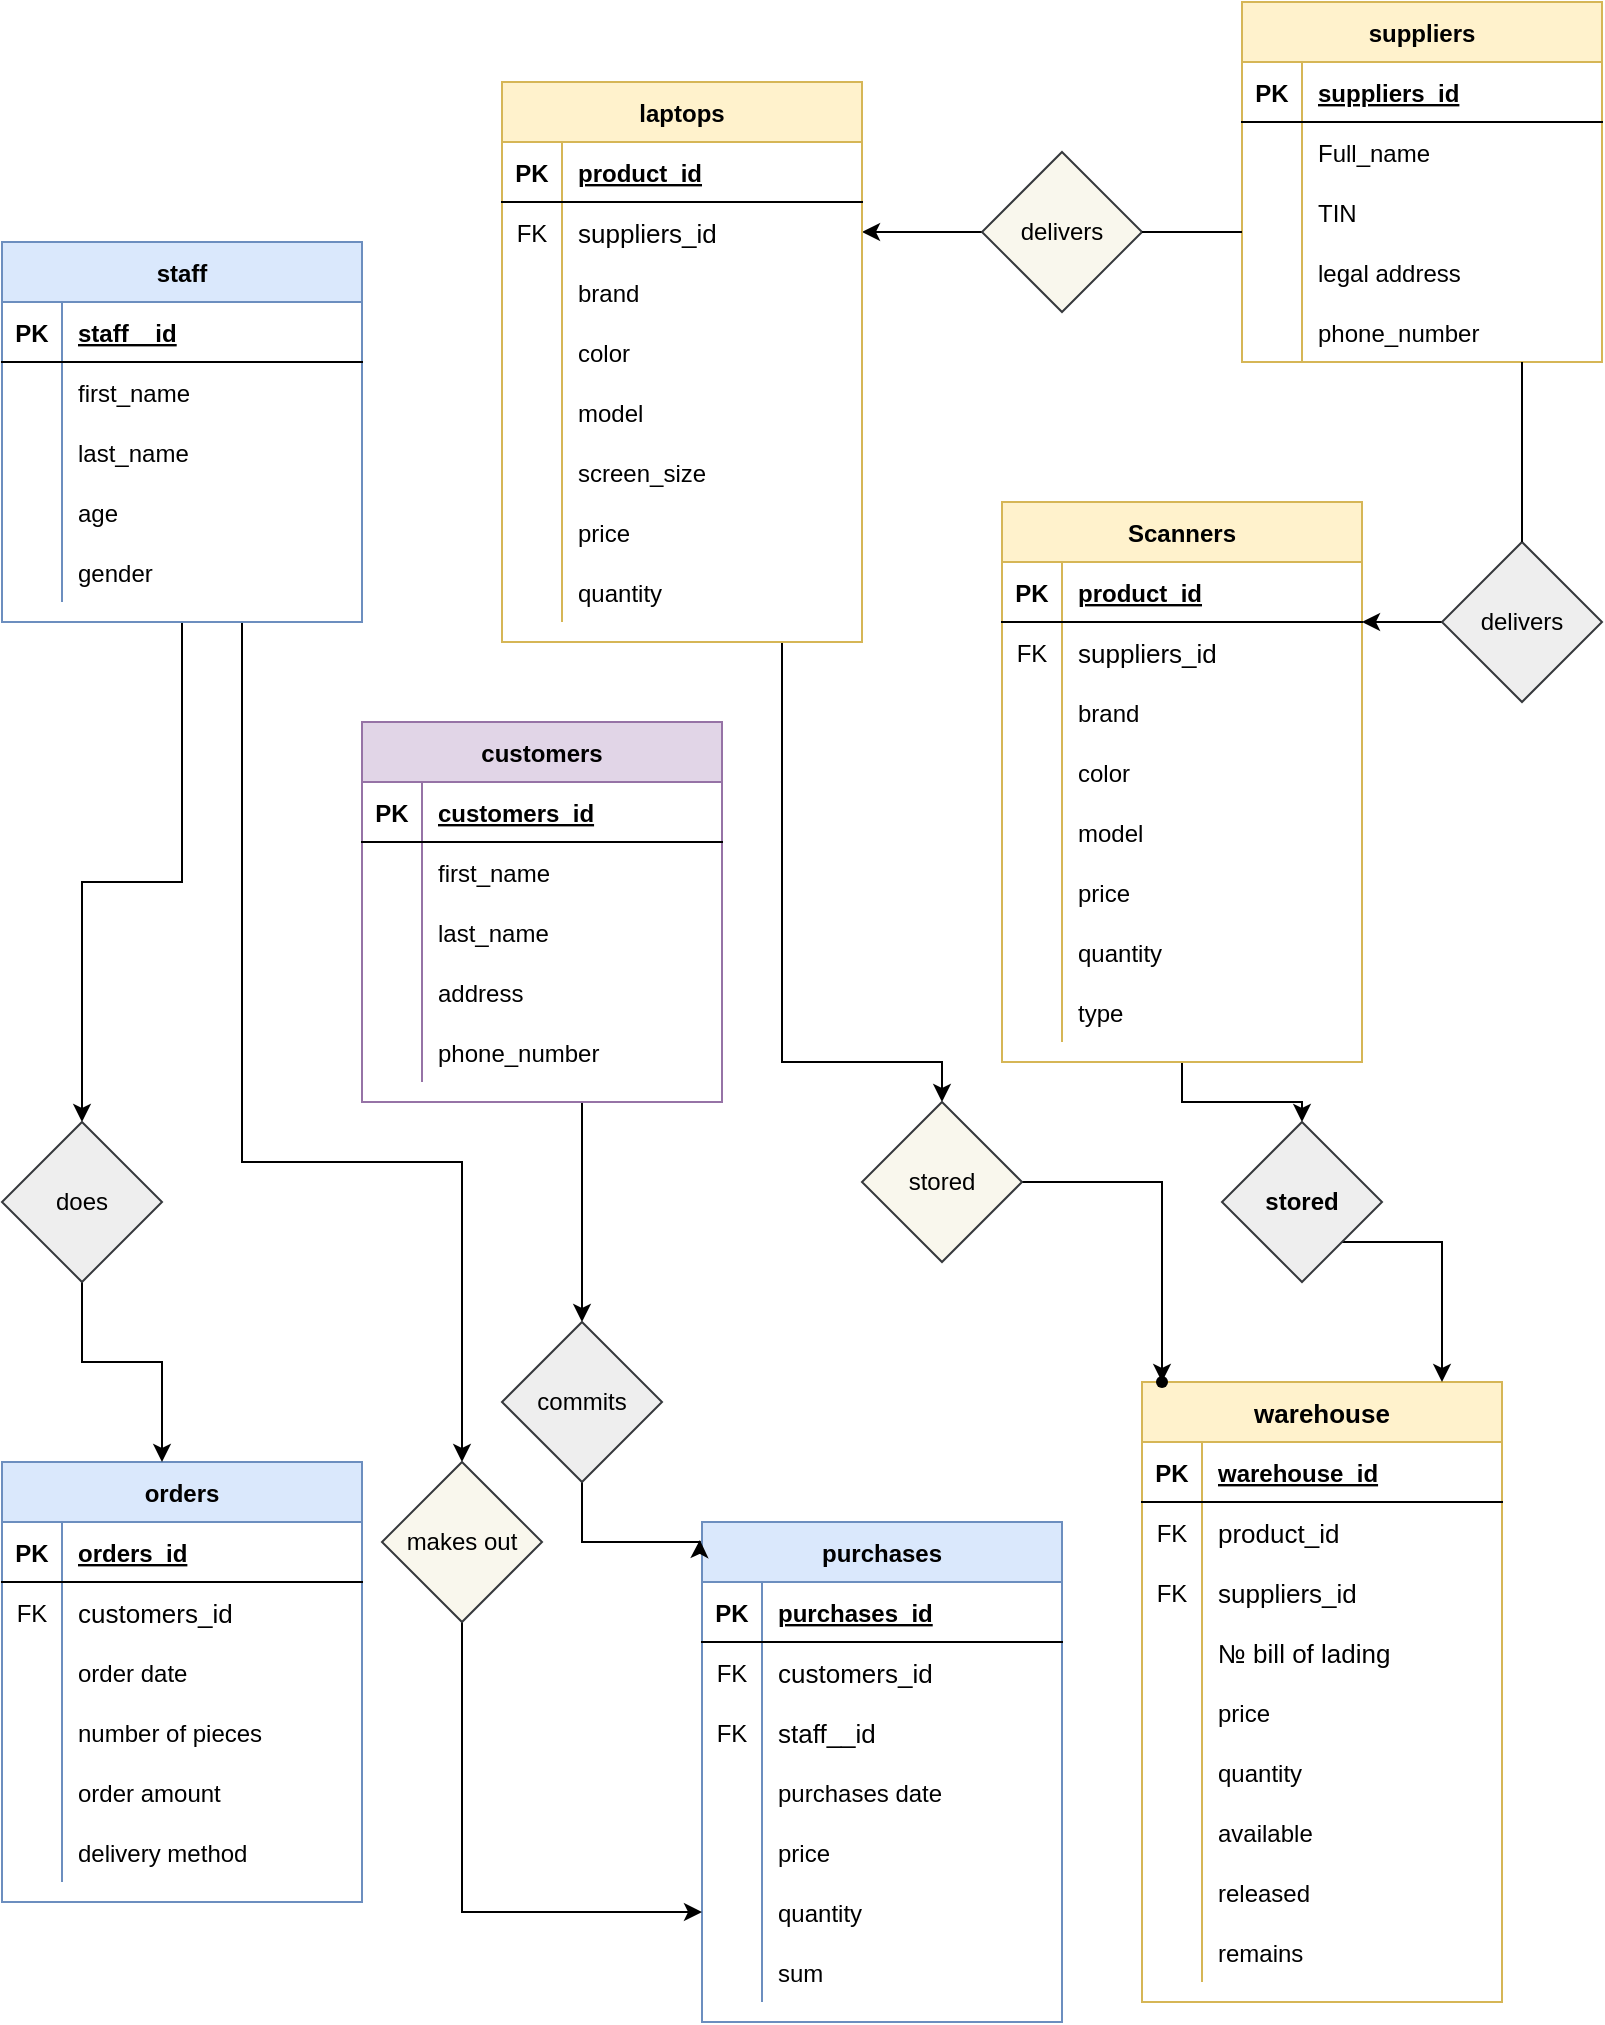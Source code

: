 <mxfile version="15.5.8" type="github">
  <diagram id="R2lEEEUBdFMjLlhIrx00" name="Page-1">
    <mxGraphModel dx="868" dy="482" grid="1" gridSize="10" guides="1" tooltips="1" connect="1" arrows="1" fold="1" page="1" pageScale="1" pageWidth="850" pageHeight="1100" math="0" shadow="0" extFonts="Permanent Marker^https://fonts.googleapis.com/css?family=Permanent+Marker">
      <root>
        <mxCell id="0" />
        <mxCell id="1" parent="0" />
        <mxCell id="3idnXpsIZj7mNL8bd7mM-199" value="" style="edgeStyle=orthogonalEdgeStyle;rounded=0;orthogonalLoop=1;jettySize=auto;html=1;startArrow=none;" edge="1" parent="1" source="3idnXpsIZj7mNL8bd7mM-201" target="3idnXpsIZj7mNL8bd7mM-93">
          <mxGeometry relative="1" as="geometry">
            <Array as="points">
              <mxPoint x="500" y="155" />
              <mxPoint x="500" y="155" />
            </Array>
          </mxGeometry>
        </mxCell>
        <mxCell id="3idnXpsIZj7mNL8bd7mM-200" value="" style="edgeStyle=orthogonalEdgeStyle;rounded=0;orthogonalLoop=1;jettySize=auto;html=1;startArrow=none;" edge="1" parent="1" source="3idnXpsIZj7mNL8bd7mM-204" target="3idnXpsIZj7mNL8bd7mM-165">
          <mxGeometry relative="1" as="geometry">
            <Array as="points">
              <mxPoint x="750" y="380" />
            </Array>
          </mxGeometry>
        </mxCell>
        <mxCell id="3idnXpsIZj7mNL8bd7mM-1" value="suppliers" style="shape=table;startSize=30;container=1;collapsible=1;childLayout=tableLayout;fixedRows=1;rowLines=0;fontStyle=1;align=center;resizeLast=1;fillColor=#fff2cc;strokeColor=#d6b656;" vertex="1" parent="1">
          <mxGeometry x="650" y="40" width="180" height="180" as="geometry" />
        </mxCell>
        <mxCell id="3idnXpsIZj7mNL8bd7mM-2" value="" style="shape=partialRectangle;collapsible=0;dropTarget=0;pointerEvents=0;fillColor=none;top=0;left=0;bottom=1;right=0;points=[[0,0.5],[1,0.5]];portConstraint=eastwest;" vertex="1" parent="3idnXpsIZj7mNL8bd7mM-1">
          <mxGeometry y="30" width="180" height="30" as="geometry" />
        </mxCell>
        <mxCell id="3idnXpsIZj7mNL8bd7mM-3" value="PK" style="shape=partialRectangle;connectable=0;fillColor=none;top=0;left=0;bottom=0;right=0;fontStyle=1;overflow=hidden;" vertex="1" parent="3idnXpsIZj7mNL8bd7mM-2">
          <mxGeometry width="30" height="30" as="geometry">
            <mxRectangle width="30" height="30" as="alternateBounds" />
          </mxGeometry>
        </mxCell>
        <mxCell id="3idnXpsIZj7mNL8bd7mM-4" value="suppliers_id" style="shape=partialRectangle;connectable=0;fillColor=none;top=0;left=0;bottom=0;right=0;align=left;spacingLeft=6;fontStyle=5;overflow=hidden;" vertex="1" parent="3idnXpsIZj7mNL8bd7mM-2">
          <mxGeometry x="30" width="150" height="30" as="geometry">
            <mxRectangle width="150" height="30" as="alternateBounds" />
          </mxGeometry>
        </mxCell>
        <mxCell id="3idnXpsIZj7mNL8bd7mM-5" value="" style="shape=partialRectangle;collapsible=0;dropTarget=0;pointerEvents=0;fillColor=none;top=0;left=0;bottom=0;right=0;points=[[0,0.5],[1,0.5]];portConstraint=eastwest;" vertex="1" parent="3idnXpsIZj7mNL8bd7mM-1">
          <mxGeometry y="60" width="180" height="30" as="geometry" />
        </mxCell>
        <mxCell id="3idnXpsIZj7mNL8bd7mM-6" value="" style="shape=partialRectangle;connectable=0;fillColor=none;top=0;left=0;bottom=0;right=0;editable=1;overflow=hidden;" vertex="1" parent="3idnXpsIZj7mNL8bd7mM-5">
          <mxGeometry width="30" height="30" as="geometry">
            <mxRectangle width="30" height="30" as="alternateBounds" />
          </mxGeometry>
        </mxCell>
        <mxCell id="3idnXpsIZj7mNL8bd7mM-7" value="Full_name" style="shape=partialRectangle;connectable=0;fillColor=none;top=0;left=0;bottom=0;right=0;align=left;spacingLeft=6;overflow=hidden;" vertex="1" parent="3idnXpsIZj7mNL8bd7mM-5">
          <mxGeometry x="30" width="150" height="30" as="geometry">
            <mxRectangle width="150" height="30" as="alternateBounds" />
          </mxGeometry>
        </mxCell>
        <mxCell id="3idnXpsIZj7mNL8bd7mM-8" value="" style="shape=partialRectangle;collapsible=0;dropTarget=0;pointerEvents=0;fillColor=none;top=0;left=0;bottom=0;right=0;points=[[0,0.5],[1,0.5]];portConstraint=eastwest;" vertex="1" parent="3idnXpsIZj7mNL8bd7mM-1">
          <mxGeometry y="90" width="180" height="30" as="geometry" />
        </mxCell>
        <mxCell id="3idnXpsIZj7mNL8bd7mM-9" value="" style="shape=partialRectangle;connectable=0;fillColor=none;top=0;left=0;bottom=0;right=0;editable=1;overflow=hidden;" vertex="1" parent="3idnXpsIZj7mNL8bd7mM-8">
          <mxGeometry width="30" height="30" as="geometry">
            <mxRectangle width="30" height="30" as="alternateBounds" />
          </mxGeometry>
        </mxCell>
        <mxCell id="3idnXpsIZj7mNL8bd7mM-10" value="TIN" style="shape=partialRectangle;connectable=0;fillColor=none;top=0;left=0;bottom=0;right=0;align=left;spacingLeft=6;overflow=hidden;" vertex="1" parent="3idnXpsIZj7mNL8bd7mM-8">
          <mxGeometry x="30" width="150" height="30" as="geometry">
            <mxRectangle width="150" height="30" as="alternateBounds" />
          </mxGeometry>
        </mxCell>
        <mxCell id="3idnXpsIZj7mNL8bd7mM-11" value="" style="shape=partialRectangle;collapsible=0;dropTarget=0;pointerEvents=0;fillColor=none;top=0;left=0;bottom=0;right=0;points=[[0,0.5],[1,0.5]];portConstraint=eastwest;" vertex="1" parent="3idnXpsIZj7mNL8bd7mM-1">
          <mxGeometry y="120" width="180" height="30" as="geometry" />
        </mxCell>
        <mxCell id="3idnXpsIZj7mNL8bd7mM-12" value="&#xa;&#xa;&#xa;&#xa;&#xa;" style="shape=partialRectangle;connectable=0;fillColor=none;top=0;left=0;bottom=0;right=0;editable=1;overflow=hidden;" vertex="1" parent="3idnXpsIZj7mNL8bd7mM-11">
          <mxGeometry width="30" height="30" as="geometry">
            <mxRectangle width="30" height="30" as="alternateBounds" />
          </mxGeometry>
        </mxCell>
        <mxCell id="3idnXpsIZj7mNL8bd7mM-13" value="legal address" style="shape=partialRectangle;connectable=0;fillColor=none;top=0;left=0;bottom=0;right=0;align=left;spacingLeft=6;overflow=hidden;" vertex="1" parent="3idnXpsIZj7mNL8bd7mM-11">
          <mxGeometry x="30" width="150" height="30" as="geometry">
            <mxRectangle width="150" height="30" as="alternateBounds" />
          </mxGeometry>
        </mxCell>
        <mxCell id="3idnXpsIZj7mNL8bd7mM-66" value="" style="shape=partialRectangle;collapsible=0;dropTarget=0;pointerEvents=0;fillColor=none;top=0;left=0;bottom=0;right=0;points=[[0,0.5],[1,0.5]];portConstraint=eastwest;" vertex="1" parent="3idnXpsIZj7mNL8bd7mM-1">
          <mxGeometry y="150" width="180" height="30" as="geometry" />
        </mxCell>
        <mxCell id="3idnXpsIZj7mNL8bd7mM-67" value="" style="shape=partialRectangle;connectable=0;fillColor=none;top=0;left=0;bottom=0;right=0;editable=1;overflow=hidden;" vertex="1" parent="3idnXpsIZj7mNL8bd7mM-66">
          <mxGeometry width="30" height="30" as="geometry">
            <mxRectangle width="30" height="30" as="alternateBounds" />
          </mxGeometry>
        </mxCell>
        <mxCell id="3idnXpsIZj7mNL8bd7mM-68" value="phone_number" style="shape=partialRectangle;connectable=0;fillColor=none;top=0;left=0;bottom=0;right=0;align=left;spacingLeft=6;overflow=hidden;" vertex="1" parent="3idnXpsIZj7mNL8bd7mM-66">
          <mxGeometry x="30" width="150" height="30" as="geometry">
            <mxRectangle width="150" height="30" as="alternateBounds" />
          </mxGeometry>
        </mxCell>
        <mxCell id="3idnXpsIZj7mNL8bd7mM-222" style="edgeStyle=orthogonalEdgeStyle;rounded=0;orthogonalLoop=1;jettySize=auto;html=1;exitX=0.5;exitY=1;exitDx=0;exitDy=0;" edge="1" parent="1" source="3idnXpsIZj7mNL8bd7mM-14">
          <mxGeometry relative="1" as="geometry">
            <mxPoint x="260" y="770" as="targetPoint" />
            <Array as="points">
              <mxPoint x="150" y="350" />
              <mxPoint x="150" y="620" />
              <mxPoint x="260" y="620" />
            </Array>
          </mxGeometry>
        </mxCell>
        <mxCell id="3idnXpsIZj7mNL8bd7mM-225" style="edgeStyle=orthogonalEdgeStyle;rounded=0;orthogonalLoop=1;jettySize=auto;html=1;exitX=0.5;exitY=1;exitDx=0;exitDy=0;" edge="1" parent="1" source="3idnXpsIZj7mNL8bd7mM-14">
          <mxGeometry relative="1" as="geometry">
            <mxPoint x="70" y="600" as="targetPoint" />
            <Array as="points">
              <mxPoint x="120" y="480" />
              <mxPoint x="70" y="480" />
            </Array>
          </mxGeometry>
        </mxCell>
        <mxCell id="3idnXpsIZj7mNL8bd7mM-14" value="staff" style="shape=table;startSize=30;container=1;collapsible=1;childLayout=tableLayout;fixedRows=1;rowLines=0;fontStyle=1;align=center;resizeLast=1;fillColor=#dae8fc;strokeColor=#6c8ebf;" vertex="1" parent="1">
          <mxGeometry x="30" y="160" width="180" height="190" as="geometry" />
        </mxCell>
        <mxCell id="3idnXpsIZj7mNL8bd7mM-15" value="" style="shape=partialRectangle;collapsible=0;dropTarget=0;pointerEvents=0;fillColor=none;top=0;left=0;bottom=1;right=0;points=[[0,0.5],[1,0.5]];portConstraint=eastwest;" vertex="1" parent="3idnXpsIZj7mNL8bd7mM-14">
          <mxGeometry y="30" width="180" height="30" as="geometry" />
        </mxCell>
        <mxCell id="3idnXpsIZj7mNL8bd7mM-16" value="PK" style="shape=partialRectangle;connectable=0;fillColor=none;top=0;left=0;bottom=0;right=0;fontStyle=1;overflow=hidden;" vertex="1" parent="3idnXpsIZj7mNL8bd7mM-15">
          <mxGeometry width="30" height="30" as="geometry">
            <mxRectangle width="30" height="30" as="alternateBounds" />
          </mxGeometry>
        </mxCell>
        <mxCell id="3idnXpsIZj7mNL8bd7mM-17" value="staff__id" style="shape=partialRectangle;connectable=0;fillColor=none;top=0;left=0;bottom=0;right=0;align=left;spacingLeft=6;fontStyle=5;overflow=hidden;" vertex="1" parent="3idnXpsIZj7mNL8bd7mM-15">
          <mxGeometry x="30" width="150" height="30" as="geometry">
            <mxRectangle width="150" height="30" as="alternateBounds" />
          </mxGeometry>
        </mxCell>
        <mxCell id="3idnXpsIZj7mNL8bd7mM-18" value="" style="shape=partialRectangle;collapsible=0;dropTarget=0;pointerEvents=0;fillColor=none;top=0;left=0;bottom=0;right=0;points=[[0,0.5],[1,0.5]];portConstraint=eastwest;" vertex="1" parent="3idnXpsIZj7mNL8bd7mM-14">
          <mxGeometry y="60" width="180" height="30" as="geometry" />
        </mxCell>
        <mxCell id="3idnXpsIZj7mNL8bd7mM-19" value="" style="shape=partialRectangle;connectable=0;fillColor=none;top=0;left=0;bottom=0;right=0;editable=1;overflow=hidden;" vertex="1" parent="3idnXpsIZj7mNL8bd7mM-18">
          <mxGeometry width="30" height="30" as="geometry">
            <mxRectangle width="30" height="30" as="alternateBounds" />
          </mxGeometry>
        </mxCell>
        <mxCell id="3idnXpsIZj7mNL8bd7mM-20" value="first_name" style="shape=partialRectangle;connectable=0;fillColor=none;top=0;left=0;bottom=0;right=0;align=left;spacingLeft=6;overflow=hidden;" vertex="1" parent="3idnXpsIZj7mNL8bd7mM-18">
          <mxGeometry x="30" width="150" height="30" as="geometry">
            <mxRectangle width="150" height="30" as="alternateBounds" />
          </mxGeometry>
        </mxCell>
        <mxCell id="3idnXpsIZj7mNL8bd7mM-21" value="" style="shape=partialRectangle;collapsible=0;dropTarget=0;pointerEvents=0;fillColor=none;top=0;left=0;bottom=0;right=0;points=[[0,0.5],[1,0.5]];portConstraint=eastwest;" vertex="1" parent="3idnXpsIZj7mNL8bd7mM-14">
          <mxGeometry y="90" width="180" height="30" as="geometry" />
        </mxCell>
        <mxCell id="3idnXpsIZj7mNL8bd7mM-22" value="" style="shape=partialRectangle;connectable=0;fillColor=none;top=0;left=0;bottom=0;right=0;editable=1;overflow=hidden;" vertex="1" parent="3idnXpsIZj7mNL8bd7mM-21">
          <mxGeometry width="30" height="30" as="geometry">
            <mxRectangle width="30" height="30" as="alternateBounds" />
          </mxGeometry>
        </mxCell>
        <mxCell id="3idnXpsIZj7mNL8bd7mM-23" value="last_name" style="shape=partialRectangle;connectable=0;fillColor=none;top=0;left=0;bottom=0;right=0;align=left;spacingLeft=6;overflow=hidden;" vertex="1" parent="3idnXpsIZj7mNL8bd7mM-21">
          <mxGeometry x="30" width="150" height="30" as="geometry">
            <mxRectangle width="150" height="30" as="alternateBounds" />
          </mxGeometry>
        </mxCell>
        <mxCell id="3idnXpsIZj7mNL8bd7mM-24" value="" style="shape=partialRectangle;collapsible=0;dropTarget=0;pointerEvents=0;fillColor=none;top=0;left=0;bottom=0;right=0;points=[[0,0.5],[1,0.5]];portConstraint=eastwest;" vertex="1" parent="3idnXpsIZj7mNL8bd7mM-14">
          <mxGeometry y="120" width="180" height="30" as="geometry" />
        </mxCell>
        <mxCell id="3idnXpsIZj7mNL8bd7mM-25" value="" style="shape=partialRectangle;connectable=0;fillColor=none;top=0;left=0;bottom=0;right=0;editable=1;overflow=hidden;" vertex="1" parent="3idnXpsIZj7mNL8bd7mM-24">
          <mxGeometry width="30" height="30" as="geometry">
            <mxRectangle width="30" height="30" as="alternateBounds" />
          </mxGeometry>
        </mxCell>
        <mxCell id="3idnXpsIZj7mNL8bd7mM-26" value="age" style="shape=partialRectangle;connectable=0;fillColor=none;top=0;left=0;bottom=0;right=0;align=left;spacingLeft=6;overflow=hidden;" vertex="1" parent="3idnXpsIZj7mNL8bd7mM-24">
          <mxGeometry x="30" width="150" height="30" as="geometry">
            <mxRectangle width="150" height="30" as="alternateBounds" />
          </mxGeometry>
        </mxCell>
        <mxCell id="3idnXpsIZj7mNL8bd7mM-70" value="" style="shape=partialRectangle;collapsible=0;dropTarget=0;pointerEvents=0;fillColor=none;top=0;left=0;bottom=0;right=0;points=[[0,0.5],[1,0.5]];portConstraint=eastwest;" vertex="1" parent="3idnXpsIZj7mNL8bd7mM-14">
          <mxGeometry y="150" width="180" height="30" as="geometry" />
        </mxCell>
        <mxCell id="3idnXpsIZj7mNL8bd7mM-71" value="" style="shape=partialRectangle;connectable=0;fillColor=none;top=0;left=0;bottom=0;right=0;editable=1;overflow=hidden;" vertex="1" parent="3idnXpsIZj7mNL8bd7mM-70">
          <mxGeometry width="30" height="30" as="geometry">
            <mxRectangle width="30" height="30" as="alternateBounds" />
          </mxGeometry>
        </mxCell>
        <mxCell id="3idnXpsIZj7mNL8bd7mM-72" value="gender" style="shape=partialRectangle;connectable=0;fillColor=none;top=0;left=0;bottom=0;right=0;align=left;spacingLeft=6;overflow=hidden;" vertex="1" parent="3idnXpsIZj7mNL8bd7mM-70">
          <mxGeometry x="30" width="150" height="30" as="geometry">
            <mxRectangle width="150" height="30" as="alternateBounds" />
          </mxGeometry>
        </mxCell>
        <mxCell id="3idnXpsIZj7mNL8bd7mM-219" style="edgeStyle=orthogonalEdgeStyle;rounded=0;orthogonalLoop=1;jettySize=auto;html=1;" edge="1" parent="1" source="3idnXpsIZj7mNL8bd7mM-27" target="3idnXpsIZj7mNL8bd7mM-220">
          <mxGeometry relative="1" as="geometry">
            <mxPoint x="290" y="680" as="targetPoint" />
            <Array as="points">
              <mxPoint x="320" y="630" />
              <mxPoint x="320" y="630" />
            </Array>
          </mxGeometry>
        </mxCell>
        <mxCell id="3idnXpsIZj7mNL8bd7mM-27" value="customers" style="shape=table;startSize=30;container=1;collapsible=1;childLayout=tableLayout;fixedRows=1;rowLines=0;fontStyle=1;align=center;resizeLast=1;fillColor=#e1d5e7;strokeColor=#9673a6;" vertex="1" parent="1">
          <mxGeometry x="210" y="400" width="180" height="190" as="geometry" />
        </mxCell>
        <mxCell id="3idnXpsIZj7mNL8bd7mM-28" value="" style="shape=partialRectangle;collapsible=0;dropTarget=0;pointerEvents=0;fillColor=none;top=0;left=0;bottom=1;right=0;points=[[0,0.5],[1,0.5]];portConstraint=eastwest;" vertex="1" parent="3idnXpsIZj7mNL8bd7mM-27">
          <mxGeometry y="30" width="180" height="30" as="geometry" />
        </mxCell>
        <mxCell id="3idnXpsIZj7mNL8bd7mM-29" value="PK" style="shape=partialRectangle;connectable=0;fillColor=none;top=0;left=0;bottom=0;right=0;fontStyle=1;overflow=hidden;" vertex="1" parent="3idnXpsIZj7mNL8bd7mM-28">
          <mxGeometry width="30" height="30" as="geometry">
            <mxRectangle width="30" height="30" as="alternateBounds" />
          </mxGeometry>
        </mxCell>
        <mxCell id="3idnXpsIZj7mNL8bd7mM-30" value="customers_id" style="shape=partialRectangle;connectable=0;fillColor=none;top=0;left=0;bottom=0;right=0;align=left;spacingLeft=6;fontStyle=5;overflow=hidden;" vertex="1" parent="3idnXpsIZj7mNL8bd7mM-28">
          <mxGeometry x="30" width="150" height="30" as="geometry">
            <mxRectangle width="150" height="30" as="alternateBounds" />
          </mxGeometry>
        </mxCell>
        <mxCell id="3idnXpsIZj7mNL8bd7mM-31" value="" style="shape=partialRectangle;collapsible=0;dropTarget=0;pointerEvents=0;fillColor=none;top=0;left=0;bottom=0;right=0;points=[[0,0.5],[1,0.5]];portConstraint=eastwest;" vertex="1" parent="3idnXpsIZj7mNL8bd7mM-27">
          <mxGeometry y="60" width="180" height="30" as="geometry" />
        </mxCell>
        <mxCell id="3idnXpsIZj7mNL8bd7mM-32" value="" style="shape=partialRectangle;connectable=0;fillColor=none;top=0;left=0;bottom=0;right=0;editable=1;overflow=hidden;" vertex="1" parent="3idnXpsIZj7mNL8bd7mM-31">
          <mxGeometry width="30" height="30" as="geometry">
            <mxRectangle width="30" height="30" as="alternateBounds" />
          </mxGeometry>
        </mxCell>
        <mxCell id="3idnXpsIZj7mNL8bd7mM-33" value="first_name" style="shape=partialRectangle;connectable=0;fillColor=none;top=0;left=0;bottom=0;right=0;align=left;spacingLeft=6;overflow=hidden;" vertex="1" parent="3idnXpsIZj7mNL8bd7mM-31">
          <mxGeometry x="30" width="150" height="30" as="geometry">
            <mxRectangle width="150" height="30" as="alternateBounds" />
          </mxGeometry>
        </mxCell>
        <mxCell id="3idnXpsIZj7mNL8bd7mM-34" value="" style="shape=partialRectangle;collapsible=0;dropTarget=0;pointerEvents=0;fillColor=none;top=0;left=0;bottom=0;right=0;points=[[0,0.5],[1,0.5]];portConstraint=eastwest;" vertex="1" parent="3idnXpsIZj7mNL8bd7mM-27">
          <mxGeometry y="90" width="180" height="30" as="geometry" />
        </mxCell>
        <mxCell id="3idnXpsIZj7mNL8bd7mM-35" value="" style="shape=partialRectangle;connectable=0;fillColor=none;top=0;left=0;bottom=0;right=0;editable=1;overflow=hidden;" vertex="1" parent="3idnXpsIZj7mNL8bd7mM-34">
          <mxGeometry width="30" height="30" as="geometry">
            <mxRectangle width="30" height="30" as="alternateBounds" />
          </mxGeometry>
        </mxCell>
        <mxCell id="3idnXpsIZj7mNL8bd7mM-36" value="last_name" style="shape=partialRectangle;connectable=0;fillColor=none;top=0;left=0;bottom=0;right=0;align=left;spacingLeft=6;overflow=hidden;" vertex="1" parent="3idnXpsIZj7mNL8bd7mM-34">
          <mxGeometry x="30" width="150" height="30" as="geometry">
            <mxRectangle width="150" height="30" as="alternateBounds" />
          </mxGeometry>
        </mxCell>
        <mxCell id="3idnXpsIZj7mNL8bd7mM-37" value="" style="shape=partialRectangle;collapsible=0;dropTarget=0;pointerEvents=0;fillColor=none;top=0;left=0;bottom=0;right=0;points=[[0,0.5],[1,0.5]];portConstraint=eastwest;" vertex="1" parent="3idnXpsIZj7mNL8bd7mM-27">
          <mxGeometry y="120" width="180" height="30" as="geometry" />
        </mxCell>
        <mxCell id="3idnXpsIZj7mNL8bd7mM-38" value="" style="shape=partialRectangle;connectable=0;fillColor=none;top=0;left=0;bottom=0;right=0;editable=1;overflow=hidden;" vertex="1" parent="3idnXpsIZj7mNL8bd7mM-37">
          <mxGeometry width="30" height="30" as="geometry">
            <mxRectangle width="30" height="30" as="alternateBounds" />
          </mxGeometry>
        </mxCell>
        <mxCell id="3idnXpsIZj7mNL8bd7mM-39" value="address" style="shape=partialRectangle;connectable=0;fillColor=none;top=0;left=0;bottom=0;right=0;align=left;spacingLeft=6;overflow=hidden;" vertex="1" parent="3idnXpsIZj7mNL8bd7mM-37">
          <mxGeometry x="30" width="150" height="30" as="geometry">
            <mxRectangle width="150" height="30" as="alternateBounds" />
          </mxGeometry>
        </mxCell>
        <mxCell id="3idnXpsIZj7mNL8bd7mM-84" value="" style="shape=partialRectangle;collapsible=0;dropTarget=0;pointerEvents=0;fillColor=none;top=0;left=0;bottom=0;right=0;points=[[0,0.5],[1,0.5]];portConstraint=eastwest;" vertex="1" parent="3idnXpsIZj7mNL8bd7mM-27">
          <mxGeometry y="150" width="180" height="30" as="geometry" />
        </mxCell>
        <mxCell id="3idnXpsIZj7mNL8bd7mM-85" value="" style="shape=partialRectangle;connectable=0;fillColor=none;top=0;left=0;bottom=0;right=0;editable=1;overflow=hidden;" vertex="1" parent="3idnXpsIZj7mNL8bd7mM-84">
          <mxGeometry width="30" height="30" as="geometry">
            <mxRectangle width="30" height="30" as="alternateBounds" />
          </mxGeometry>
        </mxCell>
        <mxCell id="3idnXpsIZj7mNL8bd7mM-86" value="phone_number" style="shape=partialRectangle;connectable=0;fillColor=none;top=0;left=0;bottom=0;right=0;align=left;spacingLeft=6;overflow=hidden;" vertex="1" parent="3idnXpsIZj7mNL8bd7mM-84">
          <mxGeometry x="30" width="150" height="30" as="geometry">
            <mxRectangle width="150" height="30" as="alternateBounds" />
          </mxGeometry>
        </mxCell>
        <mxCell id="3idnXpsIZj7mNL8bd7mM-40" value="orders" style="shape=table;startSize=30;container=1;collapsible=1;childLayout=tableLayout;fixedRows=1;rowLines=0;fontStyle=1;align=center;resizeLast=1;fillColor=#dae8fc;strokeColor=#6c8ebf;" vertex="1" parent="1">
          <mxGeometry x="30" y="770" width="180" height="220" as="geometry" />
        </mxCell>
        <mxCell id="3idnXpsIZj7mNL8bd7mM-41" value="" style="shape=partialRectangle;collapsible=0;dropTarget=0;pointerEvents=0;fillColor=none;top=0;left=0;bottom=1;right=0;points=[[0,0.5],[1,0.5]];portConstraint=eastwest;" vertex="1" parent="3idnXpsIZj7mNL8bd7mM-40">
          <mxGeometry y="30" width="180" height="30" as="geometry" />
        </mxCell>
        <mxCell id="3idnXpsIZj7mNL8bd7mM-42" value="PK" style="shape=partialRectangle;connectable=0;fillColor=none;top=0;left=0;bottom=0;right=0;fontStyle=1;overflow=hidden;" vertex="1" parent="3idnXpsIZj7mNL8bd7mM-41">
          <mxGeometry width="30" height="30" as="geometry">
            <mxRectangle width="30" height="30" as="alternateBounds" />
          </mxGeometry>
        </mxCell>
        <mxCell id="3idnXpsIZj7mNL8bd7mM-43" value="orders_id" style="shape=partialRectangle;connectable=0;fillColor=none;top=0;left=0;bottom=0;right=0;align=left;spacingLeft=6;fontStyle=5;overflow=hidden;" vertex="1" parent="3idnXpsIZj7mNL8bd7mM-41">
          <mxGeometry x="30" width="150" height="30" as="geometry">
            <mxRectangle width="150" height="30" as="alternateBounds" />
          </mxGeometry>
        </mxCell>
        <mxCell id="3idnXpsIZj7mNL8bd7mM-87" value="" style="shape=partialRectangle;collapsible=0;dropTarget=0;pointerEvents=0;fillColor=none;top=0;left=0;bottom=0;right=0;points=[[0,0.5],[1,0.5]];portConstraint=eastwest;" vertex="1" parent="3idnXpsIZj7mNL8bd7mM-40">
          <mxGeometry y="60" width="180" height="30" as="geometry" />
        </mxCell>
        <mxCell id="3idnXpsIZj7mNL8bd7mM-88" value="FK" style="shape=partialRectangle;connectable=0;fillColor=none;top=0;left=0;bottom=0;right=0;fontStyle=0;overflow=hidden;" vertex="1" parent="3idnXpsIZj7mNL8bd7mM-87">
          <mxGeometry width="30" height="30" as="geometry">
            <mxRectangle width="30" height="30" as="alternateBounds" />
          </mxGeometry>
        </mxCell>
        <mxCell id="3idnXpsIZj7mNL8bd7mM-89" value="customers_id" style="shape=partialRectangle;connectable=0;fillColor=none;top=0;left=0;bottom=0;right=0;align=left;spacingLeft=6;fontStyle=0;overflow=hidden;fontSize=13;" vertex="1" parent="3idnXpsIZj7mNL8bd7mM-87">
          <mxGeometry x="30" width="150" height="30" as="geometry">
            <mxRectangle width="150" height="30" as="alternateBounds" />
          </mxGeometry>
        </mxCell>
        <mxCell id="3idnXpsIZj7mNL8bd7mM-44" value="" style="shape=partialRectangle;collapsible=0;dropTarget=0;pointerEvents=0;fillColor=none;top=0;left=0;bottom=0;right=0;points=[[0,0.5],[1,0.5]];portConstraint=eastwest;" vertex="1" parent="3idnXpsIZj7mNL8bd7mM-40">
          <mxGeometry y="90" width="180" height="30" as="geometry" />
        </mxCell>
        <mxCell id="3idnXpsIZj7mNL8bd7mM-45" value="" style="shape=partialRectangle;connectable=0;fillColor=none;top=0;left=0;bottom=0;right=0;editable=1;overflow=hidden;" vertex="1" parent="3idnXpsIZj7mNL8bd7mM-44">
          <mxGeometry width="30" height="30" as="geometry">
            <mxRectangle width="30" height="30" as="alternateBounds" />
          </mxGeometry>
        </mxCell>
        <mxCell id="3idnXpsIZj7mNL8bd7mM-46" value="order date" style="shape=partialRectangle;connectable=0;fillColor=none;top=0;left=0;bottom=0;right=0;align=left;spacingLeft=6;overflow=hidden;" vertex="1" parent="3idnXpsIZj7mNL8bd7mM-44">
          <mxGeometry x="30" width="150" height="30" as="geometry">
            <mxRectangle width="150" height="30" as="alternateBounds" />
          </mxGeometry>
        </mxCell>
        <mxCell id="3idnXpsIZj7mNL8bd7mM-47" value="" style="shape=partialRectangle;collapsible=0;dropTarget=0;pointerEvents=0;fillColor=none;top=0;left=0;bottom=0;right=0;points=[[0,0.5],[1,0.5]];portConstraint=eastwest;" vertex="1" parent="3idnXpsIZj7mNL8bd7mM-40">
          <mxGeometry y="120" width="180" height="30" as="geometry" />
        </mxCell>
        <mxCell id="3idnXpsIZj7mNL8bd7mM-48" value="" style="shape=partialRectangle;connectable=0;fillColor=none;top=0;left=0;bottom=0;right=0;editable=1;overflow=hidden;" vertex="1" parent="3idnXpsIZj7mNL8bd7mM-47">
          <mxGeometry width="30" height="30" as="geometry">
            <mxRectangle width="30" height="30" as="alternateBounds" />
          </mxGeometry>
        </mxCell>
        <mxCell id="3idnXpsIZj7mNL8bd7mM-49" value="number of pieces" style="shape=partialRectangle;connectable=0;fillColor=none;top=0;left=0;bottom=0;right=0;align=left;spacingLeft=6;overflow=hidden;" vertex="1" parent="3idnXpsIZj7mNL8bd7mM-47">
          <mxGeometry x="30" width="150" height="30" as="geometry">
            <mxRectangle width="150" height="30" as="alternateBounds" />
          </mxGeometry>
        </mxCell>
        <mxCell id="3idnXpsIZj7mNL8bd7mM-50" value="" style="shape=partialRectangle;collapsible=0;dropTarget=0;pointerEvents=0;fillColor=none;top=0;left=0;bottom=0;right=0;points=[[0,0.5],[1,0.5]];portConstraint=eastwest;" vertex="1" parent="3idnXpsIZj7mNL8bd7mM-40">
          <mxGeometry y="150" width="180" height="30" as="geometry" />
        </mxCell>
        <mxCell id="3idnXpsIZj7mNL8bd7mM-51" value="" style="shape=partialRectangle;connectable=0;fillColor=none;top=0;left=0;bottom=0;right=0;editable=1;overflow=hidden;" vertex="1" parent="3idnXpsIZj7mNL8bd7mM-50">
          <mxGeometry width="30" height="30" as="geometry">
            <mxRectangle width="30" height="30" as="alternateBounds" />
          </mxGeometry>
        </mxCell>
        <mxCell id="3idnXpsIZj7mNL8bd7mM-52" value="order amount" style="shape=partialRectangle;connectable=0;fillColor=none;top=0;left=0;bottom=0;right=0;align=left;spacingLeft=6;overflow=hidden;" vertex="1" parent="3idnXpsIZj7mNL8bd7mM-50">
          <mxGeometry x="30" width="150" height="30" as="geometry">
            <mxRectangle width="150" height="30" as="alternateBounds" />
          </mxGeometry>
        </mxCell>
        <mxCell id="3idnXpsIZj7mNL8bd7mM-90" value="" style="shape=partialRectangle;collapsible=0;dropTarget=0;pointerEvents=0;fillColor=none;top=0;left=0;bottom=0;right=0;points=[[0,0.5],[1,0.5]];portConstraint=eastwest;" vertex="1" parent="3idnXpsIZj7mNL8bd7mM-40">
          <mxGeometry y="180" width="180" height="30" as="geometry" />
        </mxCell>
        <mxCell id="3idnXpsIZj7mNL8bd7mM-91" value="" style="shape=partialRectangle;connectable=0;fillColor=none;top=0;left=0;bottom=0;right=0;editable=1;overflow=hidden;" vertex="1" parent="3idnXpsIZj7mNL8bd7mM-90">
          <mxGeometry width="30" height="30" as="geometry">
            <mxRectangle width="30" height="30" as="alternateBounds" />
          </mxGeometry>
        </mxCell>
        <mxCell id="3idnXpsIZj7mNL8bd7mM-92" value="delivery method" style="shape=partialRectangle;connectable=0;fillColor=none;top=0;left=0;bottom=0;right=0;align=left;spacingLeft=6;overflow=hidden;" vertex="1" parent="3idnXpsIZj7mNL8bd7mM-90">
          <mxGeometry x="30" width="150" height="30" as="geometry">
            <mxRectangle width="150" height="30" as="alternateBounds" />
          </mxGeometry>
        </mxCell>
        <mxCell id="3idnXpsIZj7mNL8bd7mM-207" value="" style="edgeStyle=orthogonalEdgeStyle;rounded=0;orthogonalLoop=1;jettySize=auto;html=1;entryX=0.5;entryY=0;entryDx=0;entryDy=0;" edge="1" parent="1" source="3idnXpsIZj7mNL8bd7mM-53" target="3idnXpsIZj7mNL8bd7mM-211">
          <mxGeometry relative="1" as="geometry">
            <mxPoint x="430" y="570" as="targetPoint" />
            <Array as="points">
              <mxPoint x="420" y="570" />
              <mxPoint x="500" y="570" />
            </Array>
          </mxGeometry>
        </mxCell>
        <mxCell id="3idnXpsIZj7mNL8bd7mM-53" value="laptops" style="shape=table;startSize=30;container=1;collapsible=1;childLayout=tableLayout;fixedRows=1;rowLines=0;fontStyle=1;align=center;resizeLast=1;fillColor=#fff2cc;strokeColor=#d6b656;" vertex="1" parent="1">
          <mxGeometry x="280" y="80" width="180" height="280" as="geometry" />
        </mxCell>
        <mxCell id="3idnXpsIZj7mNL8bd7mM-54" value="" style="shape=partialRectangle;collapsible=0;dropTarget=0;pointerEvents=0;fillColor=none;top=0;left=0;bottom=1;right=0;points=[[0,0.5],[1,0.5]];portConstraint=eastwest;" vertex="1" parent="3idnXpsIZj7mNL8bd7mM-53">
          <mxGeometry y="30" width="180" height="30" as="geometry" />
        </mxCell>
        <mxCell id="3idnXpsIZj7mNL8bd7mM-55" value="PK" style="shape=partialRectangle;connectable=0;fillColor=none;top=0;left=0;bottom=0;right=0;fontStyle=1;overflow=hidden;" vertex="1" parent="3idnXpsIZj7mNL8bd7mM-54">
          <mxGeometry width="30" height="30" as="geometry">
            <mxRectangle width="30" height="30" as="alternateBounds" />
          </mxGeometry>
        </mxCell>
        <mxCell id="3idnXpsIZj7mNL8bd7mM-56" value="product_id" style="shape=partialRectangle;connectable=0;fillColor=none;top=0;left=0;bottom=0;right=0;align=left;spacingLeft=6;fontStyle=5;overflow=hidden;" vertex="1" parent="3idnXpsIZj7mNL8bd7mM-54">
          <mxGeometry x="30" width="150" height="30" as="geometry">
            <mxRectangle width="150" height="30" as="alternateBounds" />
          </mxGeometry>
        </mxCell>
        <mxCell id="3idnXpsIZj7mNL8bd7mM-93" value="" style="shape=partialRectangle;collapsible=0;dropTarget=0;pointerEvents=0;fillColor=none;top=0;left=0;bottom=0;right=0;points=[[0,0.5],[1,0.5]];portConstraint=eastwest;" vertex="1" parent="3idnXpsIZj7mNL8bd7mM-53">
          <mxGeometry y="60" width="180" height="30" as="geometry" />
        </mxCell>
        <mxCell id="3idnXpsIZj7mNL8bd7mM-94" value="FK" style="shape=partialRectangle;connectable=0;fillColor=none;top=0;left=0;bottom=0;right=0;fontStyle=0;overflow=hidden;" vertex="1" parent="3idnXpsIZj7mNL8bd7mM-93">
          <mxGeometry width="30" height="30" as="geometry">
            <mxRectangle width="30" height="30" as="alternateBounds" />
          </mxGeometry>
        </mxCell>
        <mxCell id="3idnXpsIZj7mNL8bd7mM-95" value="suppliers_id" style="shape=partialRectangle;connectable=0;fillColor=none;top=0;left=0;bottom=0;right=0;align=left;spacingLeft=6;fontStyle=0;overflow=hidden;fontSize=13;" vertex="1" parent="3idnXpsIZj7mNL8bd7mM-93">
          <mxGeometry x="30" width="150" height="30" as="geometry">
            <mxRectangle width="150" height="30" as="alternateBounds" />
          </mxGeometry>
        </mxCell>
        <mxCell id="3idnXpsIZj7mNL8bd7mM-57" value="" style="shape=partialRectangle;collapsible=0;dropTarget=0;pointerEvents=0;fillColor=none;top=0;left=0;bottom=0;right=0;points=[[0,0.5],[1,0.5]];portConstraint=eastwest;" vertex="1" parent="3idnXpsIZj7mNL8bd7mM-53">
          <mxGeometry y="90" width="180" height="30" as="geometry" />
        </mxCell>
        <mxCell id="3idnXpsIZj7mNL8bd7mM-58" value="" style="shape=partialRectangle;connectable=0;fillColor=none;top=0;left=0;bottom=0;right=0;editable=1;overflow=hidden;" vertex="1" parent="3idnXpsIZj7mNL8bd7mM-57">
          <mxGeometry width="30" height="30" as="geometry">
            <mxRectangle width="30" height="30" as="alternateBounds" />
          </mxGeometry>
        </mxCell>
        <mxCell id="3idnXpsIZj7mNL8bd7mM-59" value="brand" style="shape=partialRectangle;connectable=0;fillColor=none;top=0;left=0;bottom=0;right=0;align=left;spacingLeft=6;overflow=hidden;" vertex="1" parent="3idnXpsIZj7mNL8bd7mM-57">
          <mxGeometry x="30" width="150" height="30" as="geometry">
            <mxRectangle width="150" height="30" as="alternateBounds" />
          </mxGeometry>
        </mxCell>
        <mxCell id="3idnXpsIZj7mNL8bd7mM-60" value="" style="shape=partialRectangle;collapsible=0;dropTarget=0;pointerEvents=0;fillColor=none;top=0;left=0;bottom=0;right=0;points=[[0,0.5],[1,0.5]];portConstraint=eastwest;" vertex="1" parent="3idnXpsIZj7mNL8bd7mM-53">
          <mxGeometry y="120" width="180" height="30" as="geometry" />
        </mxCell>
        <mxCell id="3idnXpsIZj7mNL8bd7mM-61" value="" style="shape=partialRectangle;connectable=0;fillColor=none;top=0;left=0;bottom=0;right=0;editable=1;overflow=hidden;" vertex="1" parent="3idnXpsIZj7mNL8bd7mM-60">
          <mxGeometry width="30" height="30" as="geometry">
            <mxRectangle width="30" height="30" as="alternateBounds" />
          </mxGeometry>
        </mxCell>
        <mxCell id="3idnXpsIZj7mNL8bd7mM-62" value="color" style="shape=partialRectangle;connectable=0;fillColor=none;top=0;left=0;bottom=0;right=0;align=left;spacingLeft=6;overflow=hidden;" vertex="1" parent="3idnXpsIZj7mNL8bd7mM-60">
          <mxGeometry x="30" width="150" height="30" as="geometry">
            <mxRectangle width="150" height="30" as="alternateBounds" />
          </mxGeometry>
        </mxCell>
        <mxCell id="3idnXpsIZj7mNL8bd7mM-63" value="" style="shape=partialRectangle;collapsible=0;dropTarget=0;pointerEvents=0;fillColor=none;top=0;left=0;bottom=0;right=0;points=[[0,0.5],[1,0.5]];portConstraint=eastwest;" vertex="1" parent="3idnXpsIZj7mNL8bd7mM-53">
          <mxGeometry y="150" width="180" height="30" as="geometry" />
        </mxCell>
        <mxCell id="3idnXpsIZj7mNL8bd7mM-64" value="" style="shape=partialRectangle;connectable=0;fillColor=none;top=0;left=0;bottom=0;right=0;editable=1;overflow=hidden;" vertex="1" parent="3idnXpsIZj7mNL8bd7mM-63">
          <mxGeometry width="30" height="30" as="geometry">
            <mxRectangle width="30" height="30" as="alternateBounds" />
          </mxGeometry>
        </mxCell>
        <mxCell id="3idnXpsIZj7mNL8bd7mM-65" value="model" style="shape=partialRectangle;connectable=0;fillColor=none;top=0;left=0;bottom=0;right=0;align=left;spacingLeft=6;overflow=hidden;" vertex="1" parent="3idnXpsIZj7mNL8bd7mM-63">
          <mxGeometry x="30" width="150" height="30" as="geometry">
            <mxRectangle width="150" height="30" as="alternateBounds" />
          </mxGeometry>
        </mxCell>
        <mxCell id="3idnXpsIZj7mNL8bd7mM-158" value="" style="shape=partialRectangle;collapsible=0;dropTarget=0;pointerEvents=0;fillColor=none;top=0;left=0;bottom=0;right=0;points=[[0,0.5],[1,0.5]];portConstraint=eastwest;" vertex="1" parent="3idnXpsIZj7mNL8bd7mM-53">
          <mxGeometry y="180" width="180" height="30" as="geometry" />
        </mxCell>
        <mxCell id="3idnXpsIZj7mNL8bd7mM-159" value="" style="shape=partialRectangle;connectable=0;fillColor=none;top=0;left=0;bottom=0;right=0;editable=1;overflow=hidden;" vertex="1" parent="3idnXpsIZj7mNL8bd7mM-158">
          <mxGeometry width="30" height="30" as="geometry">
            <mxRectangle width="30" height="30" as="alternateBounds" />
          </mxGeometry>
        </mxCell>
        <mxCell id="3idnXpsIZj7mNL8bd7mM-160" value="screen_size" style="shape=partialRectangle;connectable=0;fillColor=none;top=0;left=0;bottom=0;right=0;align=left;spacingLeft=6;overflow=hidden;" vertex="1" parent="3idnXpsIZj7mNL8bd7mM-158">
          <mxGeometry x="30" width="150" height="30" as="geometry">
            <mxRectangle width="150" height="30" as="alternateBounds" />
          </mxGeometry>
        </mxCell>
        <mxCell id="3idnXpsIZj7mNL8bd7mM-96" value="" style="shape=partialRectangle;collapsible=0;dropTarget=0;pointerEvents=0;fillColor=none;top=0;left=0;bottom=0;right=0;points=[[0,0.5],[1,0.5]];portConstraint=eastwest;" vertex="1" parent="3idnXpsIZj7mNL8bd7mM-53">
          <mxGeometry y="210" width="180" height="30" as="geometry" />
        </mxCell>
        <mxCell id="3idnXpsIZj7mNL8bd7mM-97" value="" style="shape=partialRectangle;connectable=0;fillColor=none;top=0;left=0;bottom=0;right=0;editable=1;overflow=hidden;" vertex="1" parent="3idnXpsIZj7mNL8bd7mM-96">
          <mxGeometry width="30" height="30" as="geometry">
            <mxRectangle width="30" height="30" as="alternateBounds" />
          </mxGeometry>
        </mxCell>
        <mxCell id="3idnXpsIZj7mNL8bd7mM-98" value="price" style="shape=partialRectangle;connectable=0;fillColor=none;top=0;left=0;bottom=0;right=0;align=left;spacingLeft=6;overflow=hidden;" vertex="1" parent="3idnXpsIZj7mNL8bd7mM-96">
          <mxGeometry x="30" width="150" height="30" as="geometry">
            <mxRectangle width="150" height="30" as="alternateBounds" />
          </mxGeometry>
        </mxCell>
        <mxCell id="3idnXpsIZj7mNL8bd7mM-103" value="" style="shape=partialRectangle;collapsible=0;dropTarget=0;pointerEvents=0;fillColor=none;top=0;left=0;bottom=0;right=0;points=[[0,0.5],[1,0.5]];portConstraint=eastwest;" vertex="1" parent="3idnXpsIZj7mNL8bd7mM-53">
          <mxGeometry y="240" width="180" height="30" as="geometry" />
        </mxCell>
        <mxCell id="3idnXpsIZj7mNL8bd7mM-104" value="" style="shape=partialRectangle;connectable=0;fillColor=none;top=0;left=0;bottom=0;right=0;editable=1;overflow=hidden;" vertex="1" parent="3idnXpsIZj7mNL8bd7mM-103">
          <mxGeometry width="30" height="30" as="geometry">
            <mxRectangle width="30" height="30" as="alternateBounds" />
          </mxGeometry>
        </mxCell>
        <mxCell id="3idnXpsIZj7mNL8bd7mM-105" value="quantity" style="shape=partialRectangle;connectable=0;fillColor=none;top=0;left=0;bottom=0;right=0;align=left;spacingLeft=6;overflow=hidden;" vertex="1" parent="3idnXpsIZj7mNL8bd7mM-103">
          <mxGeometry x="30" width="150" height="30" as="geometry">
            <mxRectangle width="150" height="30" as="alternateBounds" />
          </mxGeometry>
        </mxCell>
        <mxCell id="3idnXpsIZj7mNL8bd7mM-73" value="" style="shape=table;startSize=0;container=1;collapsible=1;childLayout=tableLayout;fixedRows=1;rowLines=0;fontStyle=0;align=center;resizeLast=1;strokeColor=none;fillColor=none;" vertex="1" parent="1">
          <mxGeometry x="340" y="270" width="180" as="geometry">
            <mxRectangle x="340" y="270" width="50" height="40" as="alternateBounds" />
          </mxGeometry>
        </mxCell>
        <mxCell id="3idnXpsIZj7mNL8bd7mM-74" value="" style="shape=partialRectangle;collapsible=0;dropTarget=0;pointerEvents=0;fillColor=none;top=0;left=0;bottom=0;right=0;points=[[0,0.5],[1,0.5]];portConstraint=eastwest;" vertex="1" parent="3idnXpsIZj7mNL8bd7mM-73">
          <mxGeometry width="50" height="30" as="geometry" />
        </mxCell>
        <mxCell id="3idnXpsIZj7mNL8bd7mM-75" value="" style="shape=partialRectangle;connectable=0;fillColor=none;top=0;left=0;bottom=0;right=0;editable=1;overflow=hidden;" vertex="1" parent="3idnXpsIZj7mNL8bd7mM-74">
          <mxGeometry width="30" height="30" as="geometry">
            <mxRectangle width="30" height="30" as="alternateBounds" />
          </mxGeometry>
        </mxCell>
        <mxCell id="3idnXpsIZj7mNL8bd7mM-76" value="" style="shape=partialRectangle;connectable=0;fillColor=none;top=0;left=0;bottom=0;right=0;align=left;spacingLeft=6;overflow=hidden;" vertex="1" parent="3idnXpsIZj7mNL8bd7mM-74">
          <mxGeometry x="30" width="20" height="30" as="geometry">
            <mxRectangle width="20" height="30" as="alternateBounds" />
          </mxGeometry>
        </mxCell>
        <mxCell id="3idnXpsIZj7mNL8bd7mM-106" value="warehouse" style="shape=table;startSize=30;container=1;collapsible=1;childLayout=tableLayout;fixedRows=1;rowLines=0;fontStyle=1;align=center;resizeLast=1;fillColor=#fff2cc;strokeColor=#d6b656;fontSize=13;" vertex="1" parent="1">
          <mxGeometry x="600" y="730" width="180" height="310" as="geometry" />
        </mxCell>
        <mxCell id="3idnXpsIZj7mNL8bd7mM-107" value="" style="shape=partialRectangle;collapsible=0;dropTarget=0;pointerEvents=0;fillColor=none;top=0;left=0;bottom=1;right=0;points=[[0,0.5],[1,0.5]];portConstraint=eastwest;" vertex="1" parent="3idnXpsIZj7mNL8bd7mM-106">
          <mxGeometry y="30" width="180" height="30" as="geometry" />
        </mxCell>
        <mxCell id="3idnXpsIZj7mNL8bd7mM-108" value="PK" style="shape=partialRectangle;connectable=0;fillColor=none;top=0;left=0;bottom=0;right=0;fontStyle=1;overflow=hidden;" vertex="1" parent="3idnXpsIZj7mNL8bd7mM-107">
          <mxGeometry width="30" height="30" as="geometry">
            <mxRectangle width="30" height="30" as="alternateBounds" />
          </mxGeometry>
        </mxCell>
        <mxCell id="3idnXpsIZj7mNL8bd7mM-109" value="warehouse_id" style="shape=partialRectangle;connectable=0;fillColor=none;top=0;left=0;bottom=0;right=0;align=left;spacingLeft=6;fontStyle=5;overflow=hidden;" vertex="1" parent="3idnXpsIZj7mNL8bd7mM-107">
          <mxGeometry x="30" width="150" height="30" as="geometry">
            <mxRectangle width="150" height="30" as="alternateBounds" />
          </mxGeometry>
        </mxCell>
        <mxCell id="3idnXpsIZj7mNL8bd7mM-139" value="" style="shape=partialRectangle;collapsible=0;dropTarget=0;pointerEvents=0;fillColor=none;top=0;left=0;bottom=0;right=0;points=[[0,0.5],[1,0.5]];portConstraint=eastwest;" vertex="1" parent="3idnXpsIZj7mNL8bd7mM-106">
          <mxGeometry y="60" width="180" height="30" as="geometry" />
        </mxCell>
        <mxCell id="3idnXpsIZj7mNL8bd7mM-140" value="FK" style="shape=partialRectangle;connectable=0;fillColor=none;top=0;left=0;bottom=0;right=0;fontStyle=0;overflow=hidden;" vertex="1" parent="3idnXpsIZj7mNL8bd7mM-139">
          <mxGeometry width="30" height="30" as="geometry">
            <mxRectangle width="30" height="30" as="alternateBounds" />
          </mxGeometry>
        </mxCell>
        <mxCell id="3idnXpsIZj7mNL8bd7mM-141" value="product_id" style="shape=partialRectangle;connectable=0;fillColor=none;top=0;left=0;bottom=0;right=0;align=left;spacingLeft=6;fontStyle=0;overflow=hidden;fontSize=13;" vertex="1" parent="3idnXpsIZj7mNL8bd7mM-139">
          <mxGeometry x="30" width="150" height="30" as="geometry">
            <mxRectangle width="150" height="30" as="alternateBounds" />
          </mxGeometry>
        </mxCell>
        <mxCell id="3idnXpsIZj7mNL8bd7mM-146" value="" style="shape=partialRectangle;collapsible=0;dropTarget=0;pointerEvents=0;fillColor=none;top=0;left=0;bottom=0;right=0;points=[[0,0.5],[1,0.5]];portConstraint=eastwest;" vertex="1" parent="3idnXpsIZj7mNL8bd7mM-106">
          <mxGeometry y="90" width="180" height="30" as="geometry" />
        </mxCell>
        <mxCell id="3idnXpsIZj7mNL8bd7mM-147" value="FK" style="shape=partialRectangle;connectable=0;fillColor=none;top=0;left=0;bottom=0;right=0;fontStyle=0;overflow=hidden;" vertex="1" parent="3idnXpsIZj7mNL8bd7mM-146">
          <mxGeometry width="30" height="30" as="geometry">
            <mxRectangle width="30" height="30" as="alternateBounds" />
          </mxGeometry>
        </mxCell>
        <mxCell id="3idnXpsIZj7mNL8bd7mM-148" value="suppliers_id" style="shape=partialRectangle;connectable=0;fillColor=none;top=0;left=0;bottom=0;right=0;align=left;spacingLeft=6;fontStyle=0;overflow=hidden;fontSize=13;" vertex="1" parent="3idnXpsIZj7mNL8bd7mM-146">
          <mxGeometry x="30" width="150" height="30" as="geometry">
            <mxRectangle width="150" height="30" as="alternateBounds" />
          </mxGeometry>
        </mxCell>
        <mxCell id="3idnXpsIZj7mNL8bd7mM-110" value="" style="shape=partialRectangle;collapsible=0;dropTarget=0;pointerEvents=0;fillColor=none;top=0;left=0;bottom=0;right=0;points=[[0,0.5],[1,0.5]];portConstraint=eastwest;" vertex="1" parent="3idnXpsIZj7mNL8bd7mM-106">
          <mxGeometry y="120" width="180" height="30" as="geometry" />
        </mxCell>
        <mxCell id="3idnXpsIZj7mNL8bd7mM-111" value="" style="shape=partialRectangle;connectable=0;fillColor=none;top=0;left=0;bottom=0;right=0;editable=1;overflow=hidden;" vertex="1" parent="3idnXpsIZj7mNL8bd7mM-110">
          <mxGeometry width="30" height="30" as="geometry">
            <mxRectangle width="30" height="30" as="alternateBounds" />
          </mxGeometry>
        </mxCell>
        <mxCell id="3idnXpsIZj7mNL8bd7mM-112" value="№ bill of lading" style="shape=partialRectangle;connectable=0;fillColor=none;top=0;left=0;bottom=0;right=0;align=left;spacingLeft=6;overflow=hidden;fontSize=13;" vertex="1" parent="3idnXpsIZj7mNL8bd7mM-110">
          <mxGeometry x="30" width="150" height="30" as="geometry">
            <mxRectangle width="150" height="30" as="alternateBounds" />
          </mxGeometry>
        </mxCell>
        <mxCell id="3idnXpsIZj7mNL8bd7mM-113" value="" style="shape=partialRectangle;collapsible=0;dropTarget=0;pointerEvents=0;fillColor=none;top=0;left=0;bottom=0;right=0;points=[[0,0.5],[1,0.5]];portConstraint=eastwest;" vertex="1" parent="3idnXpsIZj7mNL8bd7mM-106">
          <mxGeometry y="150" width="180" height="30" as="geometry" />
        </mxCell>
        <mxCell id="3idnXpsIZj7mNL8bd7mM-114" value="" style="shape=partialRectangle;connectable=0;fillColor=none;top=0;left=0;bottom=0;right=0;editable=1;overflow=hidden;" vertex="1" parent="3idnXpsIZj7mNL8bd7mM-113">
          <mxGeometry width="30" height="30" as="geometry">
            <mxRectangle width="30" height="30" as="alternateBounds" />
          </mxGeometry>
        </mxCell>
        <mxCell id="3idnXpsIZj7mNL8bd7mM-115" value="price" style="shape=partialRectangle;connectable=0;fillColor=none;top=0;left=0;bottom=0;right=0;align=left;spacingLeft=6;overflow=hidden;" vertex="1" parent="3idnXpsIZj7mNL8bd7mM-113">
          <mxGeometry x="30" width="150" height="30" as="geometry">
            <mxRectangle width="150" height="30" as="alternateBounds" />
          </mxGeometry>
        </mxCell>
        <mxCell id="3idnXpsIZj7mNL8bd7mM-116" value="" style="shape=partialRectangle;collapsible=0;dropTarget=0;pointerEvents=0;fillColor=none;top=0;left=0;bottom=0;right=0;points=[[0,0.5],[1,0.5]];portConstraint=eastwest;" vertex="1" parent="3idnXpsIZj7mNL8bd7mM-106">
          <mxGeometry y="180" width="180" height="30" as="geometry" />
        </mxCell>
        <mxCell id="3idnXpsIZj7mNL8bd7mM-117" value="" style="shape=partialRectangle;connectable=0;fillColor=none;top=0;left=0;bottom=0;right=0;editable=1;overflow=hidden;" vertex="1" parent="3idnXpsIZj7mNL8bd7mM-116">
          <mxGeometry width="30" height="30" as="geometry">
            <mxRectangle width="30" height="30" as="alternateBounds" />
          </mxGeometry>
        </mxCell>
        <mxCell id="3idnXpsIZj7mNL8bd7mM-118" value="quantity" style="shape=partialRectangle;connectable=0;fillColor=none;top=0;left=0;bottom=0;right=0;align=left;spacingLeft=6;overflow=hidden;" vertex="1" parent="3idnXpsIZj7mNL8bd7mM-116">
          <mxGeometry x="30" width="150" height="30" as="geometry">
            <mxRectangle width="150" height="30" as="alternateBounds" />
          </mxGeometry>
        </mxCell>
        <mxCell id="3idnXpsIZj7mNL8bd7mM-149" value="" style="shape=partialRectangle;collapsible=0;dropTarget=0;pointerEvents=0;fillColor=none;top=0;left=0;bottom=0;right=0;points=[[0,0.5],[1,0.5]];portConstraint=eastwest;" vertex="1" parent="3idnXpsIZj7mNL8bd7mM-106">
          <mxGeometry y="210" width="180" height="30" as="geometry" />
        </mxCell>
        <mxCell id="3idnXpsIZj7mNL8bd7mM-150" value="" style="shape=partialRectangle;connectable=0;fillColor=none;top=0;left=0;bottom=0;right=0;fontStyle=0;overflow=hidden;" vertex="1" parent="3idnXpsIZj7mNL8bd7mM-149">
          <mxGeometry width="30" height="30" as="geometry">
            <mxRectangle width="30" height="30" as="alternateBounds" />
          </mxGeometry>
        </mxCell>
        <mxCell id="3idnXpsIZj7mNL8bd7mM-151" value="available" style="shape=partialRectangle;connectable=0;fillColor=none;top=0;left=0;bottom=0;right=0;align=left;spacingLeft=6;fontStyle=0;overflow=hidden;" vertex="1" parent="3idnXpsIZj7mNL8bd7mM-149">
          <mxGeometry x="30" width="150" height="30" as="geometry">
            <mxRectangle width="150" height="30" as="alternateBounds" />
          </mxGeometry>
        </mxCell>
        <mxCell id="3idnXpsIZj7mNL8bd7mM-152" value="" style="shape=partialRectangle;collapsible=0;dropTarget=0;pointerEvents=0;fillColor=none;top=0;left=0;bottom=0;right=0;points=[[0,0.5],[1,0.5]];portConstraint=eastwest;" vertex="1" parent="3idnXpsIZj7mNL8bd7mM-106">
          <mxGeometry y="240" width="180" height="30" as="geometry" />
        </mxCell>
        <mxCell id="3idnXpsIZj7mNL8bd7mM-153" value="" style="shape=partialRectangle;connectable=0;fillColor=none;top=0;left=0;bottom=0;right=0;editable=1;overflow=hidden;" vertex="1" parent="3idnXpsIZj7mNL8bd7mM-152">
          <mxGeometry width="30" height="30" as="geometry">
            <mxRectangle width="30" height="30" as="alternateBounds" />
          </mxGeometry>
        </mxCell>
        <mxCell id="3idnXpsIZj7mNL8bd7mM-154" value="released" style="shape=partialRectangle;connectable=0;fillColor=none;top=0;left=0;bottom=0;right=0;align=left;spacingLeft=6;overflow=hidden;" vertex="1" parent="3idnXpsIZj7mNL8bd7mM-152">
          <mxGeometry x="30" width="150" height="30" as="geometry">
            <mxRectangle width="150" height="30" as="alternateBounds" />
          </mxGeometry>
        </mxCell>
        <mxCell id="3idnXpsIZj7mNL8bd7mM-155" value="" style="shape=partialRectangle;collapsible=0;dropTarget=0;pointerEvents=0;fillColor=none;top=0;left=0;bottom=0;right=0;points=[[0,0.5],[1,0.5]];portConstraint=eastwest;" vertex="1" parent="3idnXpsIZj7mNL8bd7mM-106">
          <mxGeometry y="270" width="180" height="30" as="geometry" />
        </mxCell>
        <mxCell id="3idnXpsIZj7mNL8bd7mM-156" value="" style="shape=partialRectangle;connectable=0;fillColor=none;top=0;left=0;bottom=0;right=0;editable=1;overflow=hidden;" vertex="1" parent="3idnXpsIZj7mNL8bd7mM-155">
          <mxGeometry width="30" height="30" as="geometry">
            <mxRectangle width="30" height="30" as="alternateBounds" />
          </mxGeometry>
        </mxCell>
        <mxCell id="3idnXpsIZj7mNL8bd7mM-157" value="remains" style="shape=partialRectangle;connectable=0;fillColor=none;top=0;left=0;bottom=0;right=0;align=left;spacingLeft=6;overflow=hidden;" vertex="1" parent="3idnXpsIZj7mNL8bd7mM-155">
          <mxGeometry x="30" width="150" height="30" as="geometry">
            <mxRectangle width="150" height="30" as="alternateBounds" />
          </mxGeometry>
        </mxCell>
        <mxCell id="3idnXpsIZj7mNL8bd7mM-119" value="purchases" style="shape=table;startSize=30;container=1;collapsible=1;childLayout=tableLayout;fixedRows=1;rowLines=0;fontStyle=1;align=center;resizeLast=1;fillColor=#dae8fc;strokeColor=#6c8ebf;" vertex="1" parent="1">
          <mxGeometry x="380" y="800" width="180" height="250" as="geometry" />
        </mxCell>
        <mxCell id="3idnXpsIZj7mNL8bd7mM-120" value="" style="shape=partialRectangle;collapsible=0;dropTarget=0;pointerEvents=0;fillColor=none;top=0;left=0;bottom=1;right=0;points=[[0,0.5],[1,0.5]];portConstraint=eastwest;" vertex="1" parent="3idnXpsIZj7mNL8bd7mM-119">
          <mxGeometry y="30" width="180" height="30" as="geometry" />
        </mxCell>
        <mxCell id="3idnXpsIZj7mNL8bd7mM-121" value="PK" style="shape=partialRectangle;connectable=0;fillColor=none;top=0;left=0;bottom=0;right=0;fontStyle=1;overflow=hidden;" vertex="1" parent="3idnXpsIZj7mNL8bd7mM-120">
          <mxGeometry width="30" height="30" as="geometry">
            <mxRectangle width="30" height="30" as="alternateBounds" />
          </mxGeometry>
        </mxCell>
        <mxCell id="3idnXpsIZj7mNL8bd7mM-122" value="purchases_id" style="shape=partialRectangle;connectable=0;fillColor=none;top=0;left=0;bottom=0;right=0;align=left;spacingLeft=6;fontStyle=5;overflow=hidden;" vertex="1" parent="3idnXpsIZj7mNL8bd7mM-120">
          <mxGeometry x="30" width="150" height="30" as="geometry">
            <mxRectangle width="150" height="30" as="alternateBounds" />
          </mxGeometry>
        </mxCell>
        <mxCell id="3idnXpsIZj7mNL8bd7mM-187" value="" style="shape=partialRectangle;collapsible=0;dropTarget=0;pointerEvents=0;fillColor=none;top=0;left=0;bottom=0;right=0;points=[[0,0.5],[1,0.5]];portConstraint=eastwest;" vertex="1" parent="3idnXpsIZj7mNL8bd7mM-119">
          <mxGeometry y="60" width="180" height="30" as="geometry" />
        </mxCell>
        <mxCell id="3idnXpsIZj7mNL8bd7mM-188" value="FK" style="shape=partialRectangle;connectable=0;fillColor=none;top=0;left=0;bottom=0;right=0;fontStyle=0;overflow=hidden;" vertex="1" parent="3idnXpsIZj7mNL8bd7mM-187">
          <mxGeometry width="30" height="30" as="geometry">
            <mxRectangle width="30" height="30" as="alternateBounds" />
          </mxGeometry>
        </mxCell>
        <mxCell id="3idnXpsIZj7mNL8bd7mM-189" value="customers_id" style="shape=partialRectangle;connectable=0;fillColor=none;top=0;left=0;bottom=0;right=0;align=left;spacingLeft=6;fontStyle=0;overflow=hidden;fontSize=13;" vertex="1" parent="3idnXpsIZj7mNL8bd7mM-187">
          <mxGeometry x="30" width="150" height="30" as="geometry">
            <mxRectangle width="150" height="30" as="alternateBounds" />
          </mxGeometry>
        </mxCell>
        <mxCell id="3idnXpsIZj7mNL8bd7mM-193" value="" style="shape=partialRectangle;collapsible=0;dropTarget=0;pointerEvents=0;fillColor=none;top=0;left=0;bottom=0;right=0;points=[[0,0.5],[1,0.5]];portConstraint=eastwest;" vertex="1" parent="3idnXpsIZj7mNL8bd7mM-119">
          <mxGeometry y="90" width="180" height="30" as="geometry" />
        </mxCell>
        <mxCell id="3idnXpsIZj7mNL8bd7mM-194" value="FK" style="shape=partialRectangle;connectable=0;fillColor=none;top=0;left=0;bottom=0;right=0;fontStyle=0;overflow=hidden;" vertex="1" parent="3idnXpsIZj7mNL8bd7mM-193">
          <mxGeometry width="30" height="30" as="geometry">
            <mxRectangle width="30" height="30" as="alternateBounds" />
          </mxGeometry>
        </mxCell>
        <mxCell id="3idnXpsIZj7mNL8bd7mM-195" value="staff__id" style="shape=partialRectangle;connectable=0;fillColor=none;top=0;left=0;bottom=0;right=0;align=left;spacingLeft=6;fontStyle=0;overflow=hidden;fontSize=13;" vertex="1" parent="3idnXpsIZj7mNL8bd7mM-193">
          <mxGeometry x="30" width="150" height="30" as="geometry">
            <mxRectangle width="150" height="30" as="alternateBounds" />
          </mxGeometry>
        </mxCell>
        <mxCell id="3idnXpsIZj7mNL8bd7mM-123" value="" style="shape=partialRectangle;collapsible=0;dropTarget=0;pointerEvents=0;fillColor=none;top=0;left=0;bottom=0;right=0;points=[[0,0.5],[1,0.5]];portConstraint=eastwest;" vertex="1" parent="3idnXpsIZj7mNL8bd7mM-119">
          <mxGeometry y="120" width="180" height="30" as="geometry" />
        </mxCell>
        <mxCell id="3idnXpsIZj7mNL8bd7mM-124" value="" style="shape=partialRectangle;connectable=0;fillColor=none;top=0;left=0;bottom=0;right=0;editable=1;overflow=hidden;" vertex="1" parent="3idnXpsIZj7mNL8bd7mM-123">
          <mxGeometry width="30" height="30" as="geometry">
            <mxRectangle width="30" height="30" as="alternateBounds" />
          </mxGeometry>
        </mxCell>
        <mxCell id="3idnXpsIZj7mNL8bd7mM-125" value="purchases date" style="shape=partialRectangle;connectable=0;fillColor=none;top=0;left=0;bottom=0;right=0;align=left;spacingLeft=6;overflow=hidden;" vertex="1" parent="3idnXpsIZj7mNL8bd7mM-123">
          <mxGeometry x="30" width="150" height="30" as="geometry">
            <mxRectangle width="150" height="30" as="alternateBounds" />
          </mxGeometry>
        </mxCell>
        <mxCell id="3idnXpsIZj7mNL8bd7mM-126" value="" style="shape=partialRectangle;collapsible=0;dropTarget=0;pointerEvents=0;fillColor=none;top=0;left=0;bottom=0;right=0;points=[[0,0.5],[1,0.5]];portConstraint=eastwest;" vertex="1" parent="3idnXpsIZj7mNL8bd7mM-119">
          <mxGeometry y="150" width="180" height="30" as="geometry" />
        </mxCell>
        <mxCell id="3idnXpsIZj7mNL8bd7mM-127" value="" style="shape=partialRectangle;connectable=0;fillColor=none;top=0;left=0;bottom=0;right=0;editable=1;overflow=hidden;" vertex="1" parent="3idnXpsIZj7mNL8bd7mM-126">
          <mxGeometry width="30" height="30" as="geometry">
            <mxRectangle width="30" height="30" as="alternateBounds" />
          </mxGeometry>
        </mxCell>
        <mxCell id="3idnXpsIZj7mNL8bd7mM-128" value="price" style="shape=partialRectangle;connectable=0;fillColor=none;top=0;left=0;bottom=0;right=0;align=left;spacingLeft=6;overflow=hidden;" vertex="1" parent="3idnXpsIZj7mNL8bd7mM-126">
          <mxGeometry x="30" width="150" height="30" as="geometry">
            <mxRectangle width="150" height="30" as="alternateBounds" />
          </mxGeometry>
        </mxCell>
        <mxCell id="3idnXpsIZj7mNL8bd7mM-129" value="" style="shape=partialRectangle;collapsible=0;dropTarget=0;pointerEvents=0;fillColor=none;top=0;left=0;bottom=0;right=0;points=[[0,0.5],[1,0.5]];portConstraint=eastwest;" vertex="1" parent="3idnXpsIZj7mNL8bd7mM-119">
          <mxGeometry y="180" width="180" height="30" as="geometry" />
        </mxCell>
        <mxCell id="3idnXpsIZj7mNL8bd7mM-130" value="" style="shape=partialRectangle;connectable=0;fillColor=none;top=0;left=0;bottom=0;right=0;editable=1;overflow=hidden;" vertex="1" parent="3idnXpsIZj7mNL8bd7mM-129">
          <mxGeometry width="30" height="30" as="geometry">
            <mxRectangle width="30" height="30" as="alternateBounds" />
          </mxGeometry>
        </mxCell>
        <mxCell id="3idnXpsIZj7mNL8bd7mM-131" value="quantity" style="shape=partialRectangle;connectable=0;fillColor=none;top=0;left=0;bottom=0;right=0;align=left;spacingLeft=6;overflow=hidden;" vertex="1" parent="3idnXpsIZj7mNL8bd7mM-129">
          <mxGeometry x="30" width="150" height="30" as="geometry">
            <mxRectangle width="150" height="30" as="alternateBounds" />
          </mxGeometry>
        </mxCell>
        <mxCell id="3idnXpsIZj7mNL8bd7mM-196" value="" style="shape=partialRectangle;collapsible=0;dropTarget=0;pointerEvents=0;fillColor=none;top=0;left=0;bottom=0;right=0;points=[[0,0.5],[1,0.5]];portConstraint=eastwest;" vertex="1" parent="3idnXpsIZj7mNL8bd7mM-119">
          <mxGeometry y="210" width="180" height="30" as="geometry" />
        </mxCell>
        <mxCell id="3idnXpsIZj7mNL8bd7mM-197" value="" style="shape=partialRectangle;connectable=0;fillColor=none;top=0;left=0;bottom=0;right=0;editable=1;overflow=hidden;" vertex="1" parent="3idnXpsIZj7mNL8bd7mM-196">
          <mxGeometry width="30" height="30" as="geometry">
            <mxRectangle width="30" height="30" as="alternateBounds" />
          </mxGeometry>
        </mxCell>
        <mxCell id="3idnXpsIZj7mNL8bd7mM-198" value="sum" style="shape=partialRectangle;connectable=0;fillColor=none;top=0;left=0;bottom=0;right=0;align=left;spacingLeft=6;overflow=hidden;" vertex="1" parent="3idnXpsIZj7mNL8bd7mM-196">
          <mxGeometry x="30" width="150" height="30" as="geometry">
            <mxRectangle width="150" height="30" as="alternateBounds" />
          </mxGeometry>
        </mxCell>
        <mxCell id="3idnXpsIZj7mNL8bd7mM-215" value="" style="edgeStyle=orthogonalEdgeStyle;rounded=0;orthogonalLoop=1;jettySize=auto;html=1;" edge="1" parent="1" source="3idnXpsIZj7mNL8bd7mM-161" target="3idnXpsIZj7mNL8bd7mM-214">
          <mxGeometry relative="1" as="geometry" />
        </mxCell>
        <mxCell id="3idnXpsIZj7mNL8bd7mM-161" value="Scanners" style="shape=table;startSize=30;container=1;collapsible=1;childLayout=tableLayout;fixedRows=1;rowLines=0;fontStyle=1;align=center;resizeLast=1;fillColor=#fff2cc;strokeColor=#d6b656;" vertex="1" parent="1">
          <mxGeometry x="530" y="290" width="180" height="280" as="geometry" />
        </mxCell>
        <mxCell id="3idnXpsIZj7mNL8bd7mM-162" value="" style="shape=partialRectangle;collapsible=0;dropTarget=0;pointerEvents=0;fillColor=none;top=0;left=0;bottom=1;right=0;points=[[0,0.5],[1,0.5]];portConstraint=eastwest;" vertex="1" parent="3idnXpsIZj7mNL8bd7mM-161">
          <mxGeometry y="30" width="180" height="30" as="geometry" />
        </mxCell>
        <mxCell id="3idnXpsIZj7mNL8bd7mM-163" value="PK" style="shape=partialRectangle;connectable=0;fillColor=none;top=0;left=0;bottom=0;right=0;fontStyle=1;overflow=hidden;" vertex="1" parent="3idnXpsIZj7mNL8bd7mM-162">
          <mxGeometry width="30" height="30" as="geometry">
            <mxRectangle width="30" height="30" as="alternateBounds" />
          </mxGeometry>
        </mxCell>
        <mxCell id="3idnXpsIZj7mNL8bd7mM-164" value="product_id" style="shape=partialRectangle;connectable=0;fillColor=none;top=0;left=0;bottom=0;right=0;align=left;spacingLeft=6;fontStyle=5;overflow=hidden;" vertex="1" parent="3idnXpsIZj7mNL8bd7mM-162">
          <mxGeometry x="30" width="150" height="30" as="geometry">
            <mxRectangle width="150" height="30" as="alternateBounds" />
          </mxGeometry>
        </mxCell>
        <mxCell id="3idnXpsIZj7mNL8bd7mM-165" value="" style="shape=partialRectangle;collapsible=0;dropTarget=0;pointerEvents=0;fillColor=none;top=0;left=0;bottom=0;right=0;points=[[0,0.5],[1,0.5]];portConstraint=eastwest;" vertex="1" parent="3idnXpsIZj7mNL8bd7mM-161">
          <mxGeometry y="60" width="180" height="30" as="geometry" />
        </mxCell>
        <mxCell id="3idnXpsIZj7mNL8bd7mM-166" value="FK" style="shape=partialRectangle;connectable=0;fillColor=none;top=0;left=0;bottom=0;right=0;fontStyle=0;overflow=hidden;" vertex="1" parent="3idnXpsIZj7mNL8bd7mM-165">
          <mxGeometry width="30" height="30" as="geometry">
            <mxRectangle width="30" height="30" as="alternateBounds" />
          </mxGeometry>
        </mxCell>
        <mxCell id="3idnXpsIZj7mNL8bd7mM-167" value="suppliers_id" style="shape=partialRectangle;connectable=0;fillColor=none;top=0;left=0;bottom=0;right=0;align=left;spacingLeft=6;fontStyle=0;overflow=hidden;fontSize=13;" vertex="1" parent="3idnXpsIZj7mNL8bd7mM-165">
          <mxGeometry x="30" width="150" height="30" as="geometry">
            <mxRectangle width="150" height="30" as="alternateBounds" />
          </mxGeometry>
        </mxCell>
        <mxCell id="3idnXpsIZj7mNL8bd7mM-168" value="" style="shape=partialRectangle;collapsible=0;dropTarget=0;pointerEvents=0;fillColor=none;top=0;left=0;bottom=0;right=0;points=[[0,0.5],[1,0.5]];portConstraint=eastwest;" vertex="1" parent="3idnXpsIZj7mNL8bd7mM-161">
          <mxGeometry y="90" width="180" height="30" as="geometry" />
        </mxCell>
        <mxCell id="3idnXpsIZj7mNL8bd7mM-169" value="" style="shape=partialRectangle;connectable=0;fillColor=none;top=0;left=0;bottom=0;right=0;editable=1;overflow=hidden;" vertex="1" parent="3idnXpsIZj7mNL8bd7mM-168">
          <mxGeometry width="30" height="30" as="geometry">
            <mxRectangle width="30" height="30" as="alternateBounds" />
          </mxGeometry>
        </mxCell>
        <mxCell id="3idnXpsIZj7mNL8bd7mM-170" value="brand" style="shape=partialRectangle;connectable=0;fillColor=none;top=0;left=0;bottom=0;right=0;align=left;spacingLeft=6;overflow=hidden;" vertex="1" parent="3idnXpsIZj7mNL8bd7mM-168">
          <mxGeometry x="30" width="150" height="30" as="geometry">
            <mxRectangle width="150" height="30" as="alternateBounds" />
          </mxGeometry>
        </mxCell>
        <mxCell id="3idnXpsIZj7mNL8bd7mM-171" value="" style="shape=partialRectangle;collapsible=0;dropTarget=0;pointerEvents=0;fillColor=none;top=0;left=0;bottom=0;right=0;points=[[0,0.5],[1,0.5]];portConstraint=eastwest;" vertex="1" parent="3idnXpsIZj7mNL8bd7mM-161">
          <mxGeometry y="120" width="180" height="30" as="geometry" />
        </mxCell>
        <mxCell id="3idnXpsIZj7mNL8bd7mM-172" value="" style="shape=partialRectangle;connectable=0;fillColor=none;top=0;left=0;bottom=0;right=0;editable=1;overflow=hidden;" vertex="1" parent="3idnXpsIZj7mNL8bd7mM-171">
          <mxGeometry width="30" height="30" as="geometry">
            <mxRectangle width="30" height="30" as="alternateBounds" />
          </mxGeometry>
        </mxCell>
        <mxCell id="3idnXpsIZj7mNL8bd7mM-173" value="color" style="shape=partialRectangle;connectable=0;fillColor=none;top=0;left=0;bottom=0;right=0;align=left;spacingLeft=6;overflow=hidden;" vertex="1" parent="3idnXpsIZj7mNL8bd7mM-171">
          <mxGeometry x="30" width="150" height="30" as="geometry">
            <mxRectangle width="150" height="30" as="alternateBounds" />
          </mxGeometry>
        </mxCell>
        <mxCell id="3idnXpsIZj7mNL8bd7mM-174" value="" style="shape=partialRectangle;collapsible=0;dropTarget=0;pointerEvents=0;fillColor=none;top=0;left=0;bottom=0;right=0;points=[[0,0.5],[1,0.5]];portConstraint=eastwest;" vertex="1" parent="3idnXpsIZj7mNL8bd7mM-161">
          <mxGeometry y="150" width="180" height="30" as="geometry" />
        </mxCell>
        <mxCell id="3idnXpsIZj7mNL8bd7mM-175" value="" style="shape=partialRectangle;connectable=0;fillColor=none;top=0;left=0;bottom=0;right=0;editable=1;overflow=hidden;" vertex="1" parent="3idnXpsIZj7mNL8bd7mM-174">
          <mxGeometry width="30" height="30" as="geometry">
            <mxRectangle width="30" height="30" as="alternateBounds" />
          </mxGeometry>
        </mxCell>
        <mxCell id="3idnXpsIZj7mNL8bd7mM-176" value="model" style="shape=partialRectangle;connectable=0;fillColor=none;top=0;left=0;bottom=0;right=0;align=left;spacingLeft=6;overflow=hidden;" vertex="1" parent="3idnXpsIZj7mNL8bd7mM-174">
          <mxGeometry x="30" width="150" height="30" as="geometry">
            <mxRectangle width="150" height="30" as="alternateBounds" />
          </mxGeometry>
        </mxCell>
        <mxCell id="3idnXpsIZj7mNL8bd7mM-180" value="" style="shape=partialRectangle;collapsible=0;dropTarget=0;pointerEvents=0;fillColor=none;top=0;left=0;bottom=0;right=0;points=[[0,0.5],[1,0.5]];portConstraint=eastwest;" vertex="1" parent="3idnXpsIZj7mNL8bd7mM-161">
          <mxGeometry y="180" width="180" height="30" as="geometry" />
        </mxCell>
        <mxCell id="3idnXpsIZj7mNL8bd7mM-181" value="" style="shape=partialRectangle;connectable=0;fillColor=none;top=0;left=0;bottom=0;right=0;editable=1;overflow=hidden;" vertex="1" parent="3idnXpsIZj7mNL8bd7mM-180">
          <mxGeometry width="30" height="30" as="geometry">
            <mxRectangle width="30" height="30" as="alternateBounds" />
          </mxGeometry>
        </mxCell>
        <mxCell id="3idnXpsIZj7mNL8bd7mM-182" value="price" style="shape=partialRectangle;connectable=0;fillColor=none;top=0;left=0;bottom=0;right=0;align=left;spacingLeft=6;overflow=hidden;" vertex="1" parent="3idnXpsIZj7mNL8bd7mM-180">
          <mxGeometry x="30" width="150" height="30" as="geometry">
            <mxRectangle width="150" height="30" as="alternateBounds" />
          </mxGeometry>
        </mxCell>
        <mxCell id="3idnXpsIZj7mNL8bd7mM-183" value="" style="shape=partialRectangle;collapsible=0;dropTarget=0;pointerEvents=0;fillColor=none;top=0;left=0;bottom=0;right=0;points=[[0,0.5],[1,0.5]];portConstraint=eastwest;" vertex="1" parent="3idnXpsIZj7mNL8bd7mM-161">
          <mxGeometry y="210" width="180" height="30" as="geometry" />
        </mxCell>
        <mxCell id="3idnXpsIZj7mNL8bd7mM-184" value="" style="shape=partialRectangle;connectable=0;fillColor=none;top=0;left=0;bottom=0;right=0;editable=1;overflow=hidden;" vertex="1" parent="3idnXpsIZj7mNL8bd7mM-183">
          <mxGeometry width="30" height="30" as="geometry">
            <mxRectangle width="30" height="30" as="alternateBounds" />
          </mxGeometry>
        </mxCell>
        <mxCell id="3idnXpsIZj7mNL8bd7mM-185" value="quantity" style="shape=partialRectangle;connectable=0;fillColor=none;top=0;left=0;bottom=0;right=0;align=left;spacingLeft=6;overflow=hidden;" vertex="1" parent="3idnXpsIZj7mNL8bd7mM-183">
          <mxGeometry x="30" width="150" height="30" as="geometry">
            <mxRectangle width="150" height="30" as="alternateBounds" />
          </mxGeometry>
        </mxCell>
        <mxCell id="3idnXpsIZj7mNL8bd7mM-177" value="" style="shape=partialRectangle;collapsible=0;dropTarget=0;pointerEvents=0;fillColor=none;top=0;left=0;bottom=0;right=0;points=[[0,0.5],[1,0.5]];portConstraint=eastwest;" vertex="1" parent="3idnXpsIZj7mNL8bd7mM-161">
          <mxGeometry y="240" width="180" height="30" as="geometry" />
        </mxCell>
        <mxCell id="3idnXpsIZj7mNL8bd7mM-178" value="" style="shape=partialRectangle;connectable=0;fillColor=none;top=0;left=0;bottom=0;right=0;editable=1;overflow=hidden;" vertex="1" parent="3idnXpsIZj7mNL8bd7mM-177">
          <mxGeometry width="30" height="30" as="geometry">
            <mxRectangle width="30" height="30" as="alternateBounds" />
          </mxGeometry>
        </mxCell>
        <mxCell id="3idnXpsIZj7mNL8bd7mM-179" value="type" style="shape=partialRectangle;connectable=0;fillColor=none;top=0;left=0;bottom=0;right=0;align=left;spacingLeft=6;overflow=hidden;" vertex="1" parent="3idnXpsIZj7mNL8bd7mM-177">
          <mxGeometry x="30" width="150" height="30" as="geometry">
            <mxRectangle width="150" height="30" as="alternateBounds" />
          </mxGeometry>
        </mxCell>
        <mxCell id="3idnXpsIZj7mNL8bd7mM-201" value="delivers" style="rhombus;whiteSpace=wrap;html=1;fillColor=#f9f7ed;strokeColor=#36393d;" vertex="1" parent="1">
          <mxGeometry x="520" y="115" width="80" height="80" as="geometry" />
        </mxCell>
        <mxCell id="3idnXpsIZj7mNL8bd7mM-202" value="" style="edgeStyle=orthogonalEdgeStyle;rounded=0;orthogonalLoop=1;jettySize=auto;html=1;endArrow=none;" edge="1" parent="1" source="3idnXpsIZj7mNL8bd7mM-1" target="3idnXpsIZj7mNL8bd7mM-201">
          <mxGeometry relative="1" as="geometry">
            <mxPoint x="650" y="130" as="sourcePoint" />
            <mxPoint x="520" y="175" as="targetPoint" />
            <Array as="points">
              <mxPoint x="620" y="155" />
              <mxPoint x="620" y="155" />
            </Array>
          </mxGeometry>
        </mxCell>
        <mxCell id="3idnXpsIZj7mNL8bd7mM-204" value="delivers" style="rhombus;whiteSpace=wrap;html=1;fillColor=#eeeeee;strokeColor=#36393d;" vertex="1" parent="1">
          <mxGeometry x="750" y="310" width="80" height="80" as="geometry" />
        </mxCell>
        <mxCell id="3idnXpsIZj7mNL8bd7mM-205" value="" style="edgeStyle=orthogonalEdgeStyle;rounded=0;orthogonalLoop=1;jettySize=auto;html=1;endArrow=none;" edge="1" parent="1" source="3idnXpsIZj7mNL8bd7mM-1" target="3idnXpsIZj7mNL8bd7mM-204">
          <mxGeometry relative="1" as="geometry">
            <mxPoint x="740" y="220" as="sourcePoint" />
            <mxPoint x="730" y="355" as="targetPoint" />
            <Array as="points">
              <mxPoint x="790" y="250" />
              <mxPoint x="790" y="250" />
            </Array>
          </mxGeometry>
        </mxCell>
        <mxCell id="3idnXpsIZj7mNL8bd7mM-213" value="" style="edgeStyle=orthogonalEdgeStyle;rounded=0;orthogonalLoop=1;jettySize=auto;html=1;" edge="1" parent="1" source="3idnXpsIZj7mNL8bd7mM-211" target="3idnXpsIZj7mNL8bd7mM-212">
          <mxGeometry relative="1" as="geometry" />
        </mxCell>
        <mxCell id="3idnXpsIZj7mNL8bd7mM-211" value="stored" style="rhombus;whiteSpace=wrap;html=1;fillColor=#f9f7ed;strokeColor=#36393d;" vertex="1" parent="1">
          <mxGeometry x="460" y="590" width="80" height="80" as="geometry" />
        </mxCell>
        <mxCell id="3idnXpsIZj7mNL8bd7mM-212" value="" style="shape=waypoint;size=6;pointerEvents=1;points=[];fillColor=#ffffff;resizable=0;rotatable=0;perimeter=centerPerimeter;snapToPoint=1;" vertex="1" parent="1">
          <mxGeometry x="590" y="710" width="40" height="40" as="geometry" />
        </mxCell>
        <mxCell id="3idnXpsIZj7mNL8bd7mM-216" value="" style="edgeStyle=orthogonalEdgeStyle;rounded=0;orthogonalLoop=1;jettySize=auto;html=1;" edge="1" parent="1" source="3idnXpsIZj7mNL8bd7mM-214" target="3idnXpsIZj7mNL8bd7mM-106">
          <mxGeometry relative="1" as="geometry">
            <mxPoint x="740" y="720" as="targetPoint" />
            <Array as="points">
              <mxPoint x="750" y="660" />
            </Array>
          </mxGeometry>
        </mxCell>
        <mxCell id="3idnXpsIZj7mNL8bd7mM-214" value="stored" style="rhombus;whiteSpace=wrap;html=1;fontStyle=1;startSize=30;fillColor=#eeeeee;strokeColor=#36393d;" vertex="1" parent="1">
          <mxGeometry x="640" y="600" width="80" height="80" as="geometry" />
        </mxCell>
        <mxCell id="3idnXpsIZj7mNL8bd7mM-221" style="edgeStyle=orthogonalEdgeStyle;rounded=0;orthogonalLoop=1;jettySize=auto;html=1;entryX=-0.006;entryY=0.036;entryDx=0;entryDy=0;entryPerimeter=0;" edge="1" parent="1" source="3idnXpsIZj7mNL8bd7mM-220" target="3idnXpsIZj7mNL8bd7mM-119">
          <mxGeometry relative="1" as="geometry">
            <Array as="points">
              <mxPoint x="320" y="810" />
            </Array>
          </mxGeometry>
        </mxCell>
        <mxCell id="3idnXpsIZj7mNL8bd7mM-220" value="commits" style="rhombus;whiteSpace=wrap;html=1;fillColor=#eeeeee;strokeColor=#36393d;" vertex="1" parent="1">
          <mxGeometry x="280" y="700" width="80" height="80" as="geometry" />
        </mxCell>
        <mxCell id="3idnXpsIZj7mNL8bd7mM-224" style="edgeStyle=orthogonalEdgeStyle;rounded=0;orthogonalLoop=1;jettySize=auto;html=1;entryX=0;entryY=0.5;entryDx=0;entryDy=0;" edge="1" parent="1" source="3idnXpsIZj7mNL8bd7mM-223" target="3idnXpsIZj7mNL8bd7mM-129">
          <mxGeometry relative="1" as="geometry" />
        </mxCell>
        <mxCell id="3idnXpsIZj7mNL8bd7mM-223" value="makes out" style="rhombus;whiteSpace=wrap;html=1;fillColor=#f9f7ed;strokeColor=#36393d;" vertex="1" parent="1">
          <mxGeometry x="220" y="770" width="80" height="80" as="geometry" />
        </mxCell>
        <mxCell id="3idnXpsIZj7mNL8bd7mM-228" style="edgeStyle=orthogonalEdgeStyle;rounded=0;orthogonalLoop=1;jettySize=auto;html=1;exitX=0.5;exitY=1;exitDx=0;exitDy=0;" edge="1" parent="1" source="3idnXpsIZj7mNL8bd7mM-227" target="3idnXpsIZj7mNL8bd7mM-40">
          <mxGeometry relative="1" as="geometry">
            <Array as="points">
              <mxPoint x="70" y="720" />
              <mxPoint x="110" y="720" />
            </Array>
          </mxGeometry>
        </mxCell>
        <mxCell id="3idnXpsIZj7mNL8bd7mM-227" value="does" style="rhombus;whiteSpace=wrap;html=1;fillColor=#eeeeee;strokeColor=#36393d;" vertex="1" parent="1">
          <mxGeometry x="30" y="600" width="80" height="80" as="geometry" />
        </mxCell>
      </root>
    </mxGraphModel>
  </diagram>
</mxfile>
